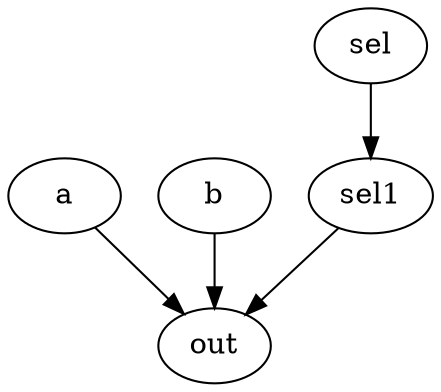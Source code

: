 strict digraph "" {
	a	[complexity=4,
		importance=0.5172413034,
		rank=0.12931032585];
	out	[complexity=0,
		importance=0.3793101582,
		rank=0.0];
	a -> out;
	b	[complexity=4,
		importance=0.5172413034,
		rank=0.12931032585];
	b -> out;
	sel	[complexity=6,
		importance=0.7241377096,
		rank=0.120689618267];
	sel1	[complexity=4,
		importance=0.5862065644,
		rank=0.1465516411];
	sel -> sel1;
	sel1 -> out;
}
